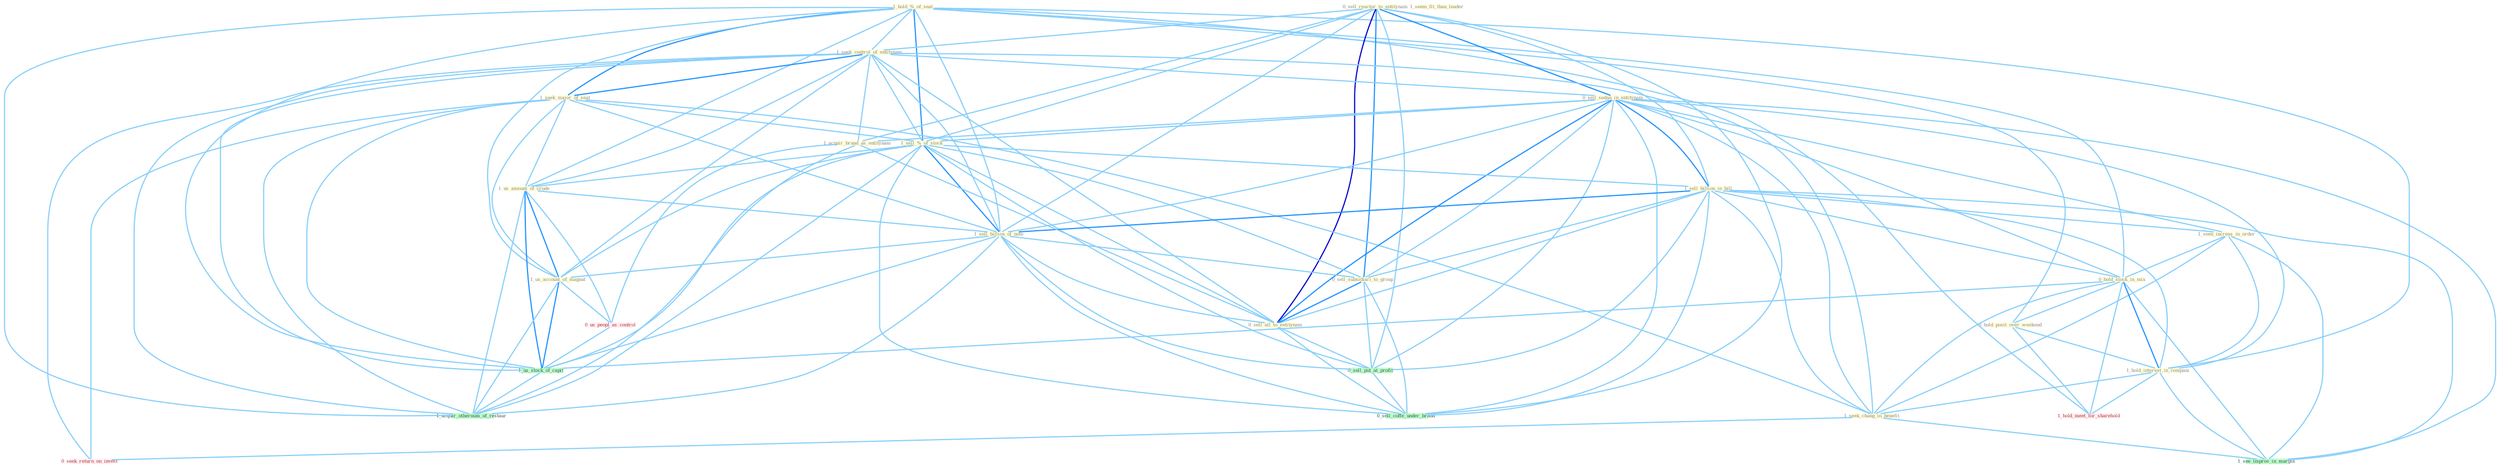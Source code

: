 Graph G{ 
    node
    [shape=polygon,style=filled,width=.5,height=.06,color="#BDFCC9",fixedsize=true,fontsize=4,
    fontcolor="#2f4f4f"];
    {node
    [color="#ffffe0", fontcolor="#8b7d6b"] "1_hold_%_of_seat " "0_sell_reactor_to_entitynam " "1_seek_control_of_entitynam " "1_seek_major_of_seat " "0_sell_sedan_in_entitynam " "1_sell_%_of_stock " "1_us_amount_of_crude " "1_sell_billion_in_bill " "1_sell_billion_of_note " "1_seen_increas_in_order " "1_acquir_brand_as_entitynam " "1_seem_fit_than_leader " "0_sell_subsidiari_to_group " "0_hold_stock_in_mix " "0_sell_all_to_entitynam " "1_us_account_of_magnat " "0_hold_posit_over_weekend " "1_hold_interest_in_compani " "1_seek_chang_in_benefit "}
{node [color="#fff0f5", fontcolor="#b22222"] "0_us_peopl_as_control " "0_seek_return_on_invest " "1_hold_meet_for_sharehold "}
edge [color="#B0E2FF"];

	"1_hold_%_of_seat " -- "1_seek_control_of_entitynam " [w="1", color="#87cefa" ];
	"1_hold_%_of_seat " -- "1_seek_major_of_seat " [w="2", color="#1e90ff" , len=0.8];
	"1_hold_%_of_seat " -- "1_sell_%_of_stock " [w="2", color="#1e90ff" , len=0.8];
	"1_hold_%_of_seat " -- "1_us_amount_of_crude " [w="1", color="#87cefa" ];
	"1_hold_%_of_seat " -- "1_sell_billion_of_note " [w="1", color="#87cefa" ];
	"1_hold_%_of_seat " -- "0_hold_stock_in_mix " [w="1", color="#87cefa" ];
	"1_hold_%_of_seat " -- "1_us_account_of_magnat " [w="1", color="#87cefa" ];
	"1_hold_%_of_seat " -- "0_hold_posit_over_weekend " [w="1", color="#87cefa" ];
	"1_hold_%_of_seat " -- "1_hold_interest_in_compani " [w="1", color="#87cefa" ];
	"1_hold_%_of_seat " -- "1_us_stock_of_capit " [w="1", color="#87cefa" ];
	"1_hold_%_of_seat " -- "1_hold_meet_for_sharehold " [w="1", color="#87cefa" ];
	"1_hold_%_of_seat " -- "1_acquir_othernum_of_restaur " [w="1", color="#87cefa" ];
	"0_sell_reactor_to_entitynam " -- "1_seek_control_of_entitynam " [w="1", color="#87cefa" ];
	"0_sell_reactor_to_entitynam " -- "0_sell_sedan_in_entitynam " [w="2", color="#1e90ff" , len=0.8];
	"0_sell_reactor_to_entitynam " -- "1_sell_%_of_stock " [w="1", color="#87cefa" ];
	"0_sell_reactor_to_entitynam " -- "1_sell_billion_in_bill " [w="1", color="#87cefa" ];
	"0_sell_reactor_to_entitynam " -- "1_sell_billion_of_note " [w="1", color="#87cefa" ];
	"0_sell_reactor_to_entitynam " -- "1_acquir_brand_as_entitynam " [w="1", color="#87cefa" ];
	"0_sell_reactor_to_entitynam " -- "0_sell_subsidiari_to_group " [w="2", color="#1e90ff" , len=0.8];
	"0_sell_reactor_to_entitynam " -- "0_sell_all_to_entitynam " [w="3", color="#0000cd" , len=0.6];
	"0_sell_reactor_to_entitynam " -- "0_sell_put_at_profit " [w="1", color="#87cefa" ];
	"0_sell_reactor_to_entitynam " -- "0_sell_coffe_under_brand " [w="1", color="#87cefa" ];
	"1_seek_control_of_entitynam " -- "1_seek_major_of_seat " [w="2", color="#1e90ff" , len=0.8];
	"1_seek_control_of_entitynam " -- "0_sell_sedan_in_entitynam " [w="1", color="#87cefa" ];
	"1_seek_control_of_entitynam " -- "1_sell_%_of_stock " [w="1", color="#87cefa" ];
	"1_seek_control_of_entitynam " -- "1_us_amount_of_crude " [w="1", color="#87cefa" ];
	"1_seek_control_of_entitynam " -- "1_sell_billion_of_note " [w="1", color="#87cefa" ];
	"1_seek_control_of_entitynam " -- "1_acquir_brand_as_entitynam " [w="1", color="#87cefa" ];
	"1_seek_control_of_entitynam " -- "0_sell_all_to_entitynam " [w="1", color="#87cefa" ];
	"1_seek_control_of_entitynam " -- "1_us_account_of_magnat " [w="1", color="#87cefa" ];
	"1_seek_control_of_entitynam " -- "1_seek_chang_in_benefit " [w="1", color="#87cefa" ];
	"1_seek_control_of_entitynam " -- "0_seek_return_on_invest " [w="1", color="#87cefa" ];
	"1_seek_control_of_entitynam " -- "1_us_stock_of_capit " [w="1", color="#87cefa" ];
	"1_seek_control_of_entitynam " -- "1_acquir_othernum_of_restaur " [w="1", color="#87cefa" ];
	"1_seek_major_of_seat " -- "1_sell_%_of_stock " [w="1", color="#87cefa" ];
	"1_seek_major_of_seat " -- "1_us_amount_of_crude " [w="1", color="#87cefa" ];
	"1_seek_major_of_seat " -- "1_sell_billion_of_note " [w="1", color="#87cefa" ];
	"1_seek_major_of_seat " -- "1_us_account_of_magnat " [w="1", color="#87cefa" ];
	"1_seek_major_of_seat " -- "1_seek_chang_in_benefit " [w="1", color="#87cefa" ];
	"1_seek_major_of_seat " -- "0_seek_return_on_invest " [w="1", color="#87cefa" ];
	"1_seek_major_of_seat " -- "1_us_stock_of_capit " [w="1", color="#87cefa" ];
	"1_seek_major_of_seat " -- "1_acquir_othernum_of_restaur " [w="1", color="#87cefa" ];
	"0_sell_sedan_in_entitynam " -- "1_sell_%_of_stock " [w="1", color="#87cefa" ];
	"0_sell_sedan_in_entitynam " -- "1_sell_billion_in_bill " [w="2", color="#1e90ff" , len=0.8];
	"0_sell_sedan_in_entitynam " -- "1_sell_billion_of_note " [w="1", color="#87cefa" ];
	"0_sell_sedan_in_entitynam " -- "1_seen_increas_in_order " [w="1", color="#87cefa" ];
	"0_sell_sedan_in_entitynam " -- "1_acquir_brand_as_entitynam " [w="1", color="#87cefa" ];
	"0_sell_sedan_in_entitynam " -- "0_sell_subsidiari_to_group " [w="1", color="#87cefa" ];
	"0_sell_sedan_in_entitynam " -- "0_hold_stock_in_mix " [w="1", color="#87cefa" ];
	"0_sell_sedan_in_entitynam " -- "0_sell_all_to_entitynam " [w="2", color="#1e90ff" , len=0.8];
	"0_sell_sedan_in_entitynam " -- "1_hold_interest_in_compani " [w="1", color="#87cefa" ];
	"0_sell_sedan_in_entitynam " -- "1_seek_chang_in_benefit " [w="1", color="#87cefa" ];
	"0_sell_sedan_in_entitynam " -- "0_sell_put_at_profit " [w="1", color="#87cefa" ];
	"0_sell_sedan_in_entitynam " -- "1_see_improv_in_margin " [w="1", color="#87cefa" ];
	"0_sell_sedan_in_entitynam " -- "0_sell_coffe_under_brand " [w="1", color="#87cefa" ];
	"1_sell_%_of_stock " -- "1_us_amount_of_crude " [w="1", color="#87cefa" ];
	"1_sell_%_of_stock " -- "1_sell_billion_in_bill " [w="1", color="#87cefa" ];
	"1_sell_%_of_stock " -- "1_sell_billion_of_note " [w="2", color="#1e90ff" , len=0.8];
	"1_sell_%_of_stock " -- "0_sell_subsidiari_to_group " [w="1", color="#87cefa" ];
	"1_sell_%_of_stock " -- "0_sell_all_to_entitynam " [w="1", color="#87cefa" ];
	"1_sell_%_of_stock " -- "1_us_account_of_magnat " [w="1", color="#87cefa" ];
	"1_sell_%_of_stock " -- "0_sell_put_at_profit " [w="1", color="#87cefa" ];
	"1_sell_%_of_stock " -- "1_us_stock_of_capit " [w="1", color="#87cefa" ];
	"1_sell_%_of_stock " -- "0_sell_coffe_under_brand " [w="1", color="#87cefa" ];
	"1_sell_%_of_stock " -- "1_acquir_othernum_of_restaur " [w="1", color="#87cefa" ];
	"1_us_amount_of_crude " -- "1_sell_billion_of_note " [w="1", color="#87cefa" ];
	"1_us_amount_of_crude " -- "1_us_account_of_magnat " [w="2", color="#1e90ff" , len=0.8];
	"1_us_amount_of_crude " -- "0_us_peopl_as_control " [w="1", color="#87cefa" ];
	"1_us_amount_of_crude " -- "1_us_stock_of_capit " [w="2", color="#1e90ff" , len=0.8];
	"1_us_amount_of_crude " -- "1_acquir_othernum_of_restaur " [w="1", color="#87cefa" ];
	"1_sell_billion_in_bill " -- "1_sell_billion_of_note " [w="2", color="#1e90ff" , len=0.8];
	"1_sell_billion_in_bill " -- "1_seen_increas_in_order " [w="1", color="#87cefa" ];
	"1_sell_billion_in_bill " -- "0_sell_subsidiari_to_group " [w="1", color="#87cefa" ];
	"1_sell_billion_in_bill " -- "0_hold_stock_in_mix " [w="1", color="#87cefa" ];
	"1_sell_billion_in_bill " -- "0_sell_all_to_entitynam " [w="1", color="#87cefa" ];
	"1_sell_billion_in_bill " -- "1_hold_interest_in_compani " [w="1", color="#87cefa" ];
	"1_sell_billion_in_bill " -- "1_seek_chang_in_benefit " [w="1", color="#87cefa" ];
	"1_sell_billion_in_bill " -- "0_sell_put_at_profit " [w="1", color="#87cefa" ];
	"1_sell_billion_in_bill " -- "1_see_improv_in_margin " [w="1", color="#87cefa" ];
	"1_sell_billion_in_bill " -- "0_sell_coffe_under_brand " [w="1", color="#87cefa" ];
	"1_sell_billion_of_note " -- "0_sell_subsidiari_to_group " [w="1", color="#87cefa" ];
	"1_sell_billion_of_note " -- "0_sell_all_to_entitynam " [w="1", color="#87cefa" ];
	"1_sell_billion_of_note " -- "1_us_account_of_magnat " [w="1", color="#87cefa" ];
	"1_sell_billion_of_note " -- "0_sell_put_at_profit " [w="1", color="#87cefa" ];
	"1_sell_billion_of_note " -- "1_us_stock_of_capit " [w="1", color="#87cefa" ];
	"1_sell_billion_of_note " -- "0_sell_coffe_under_brand " [w="1", color="#87cefa" ];
	"1_sell_billion_of_note " -- "1_acquir_othernum_of_restaur " [w="1", color="#87cefa" ];
	"1_seen_increas_in_order " -- "0_hold_stock_in_mix " [w="1", color="#87cefa" ];
	"1_seen_increas_in_order " -- "1_hold_interest_in_compani " [w="1", color="#87cefa" ];
	"1_seen_increas_in_order " -- "1_seek_chang_in_benefit " [w="1", color="#87cefa" ];
	"1_seen_increas_in_order " -- "1_see_improv_in_margin " [w="1", color="#87cefa" ];
	"1_acquir_brand_as_entitynam " -- "0_sell_all_to_entitynam " [w="1", color="#87cefa" ];
	"1_acquir_brand_as_entitynam " -- "0_us_peopl_as_control " [w="1", color="#87cefa" ];
	"1_acquir_brand_as_entitynam " -- "1_acquir_othernum_of_restaur " [w="1", color="#87cefa" ];
	"0_sell_subsidiari_to_group " -- "0_sell_all_to_entitynam " [w="2", color="#1e90ff" , len=0.8];
	"0_sell_subsidiari_to_group " -- "0_sell_put_at_profit " [w="1", color="#87cefa" ];
	"0_sell_subsidiari_to_group " -- "0_sell_coffe_under_brand " [w="1", color="#87cefa" ];
	"0_hold_stock_in_mix " -- "0_hold_posit_over_weekend " [w="1", color="#87cefa" ];
	"0_hold_stock_in_mix " -- "1_hold_interest_in_compani " [w="2", color="#1e90ff" , len=0.8];
	"0_hold_stock_in_mix " -- "1_seek_chang_in_benefit " [w="1", color="#87cefa" ];
	"0_hold_stock_in_mix " -- "1_us_stock_of_capit " [w="1", color="#87cefa" ];
	"0_hold_stock_in_mix " -- "1_see_improv_in_margin " [w="1", color="#87cefa" ];
	"0_hold_stock_in_mix " -- "1_hold_meet_for_sharehold " [w="1", color="#87cefa" ];
	"0_sell_all_to_entitynam " -- "0_sell_put_at_profit " [w="1", color="#87cefa" ];
	"0_sell_all_to_entitynam " -- "0_sell_coffe_under_brand " [w="1", color="#87cefa" ];
	"1_us_account_of_magnat " -- "0_us_peopl_as_control " [w="1", color="#87cefa" ];
	"1_us_account_of_magnat " -- "1_us_stock_of_capit " [w="2", color="#1e90ff" , len=0.8];
	"1_us_account_of_magnat " -- "1_acquir_othernum_of_restaur " [w="1", color="#87cefa" ];
	"0_hold_posit_over_weekend " -- "1_hold_interest_in_compani " [w="1", color="#87cefa" ];
	"0_hold_posit_over_weekend " -- "1_hold_meet_for_sharehold " [w="1", color="#87cefa" ];
	"1_hold_interest_in_compani " -- "1_seek_chang_in_benefit " [w="1", color="#87cefa" ];
	"1_hold_interest_in_compani " -- "1_see_improv_in_margin " [w="1", color="#87cefa" ];
	"1_hold_interest_in_compani " -- "1_hold_meet_for_sharehold " [w="1", color="#87cefa" ];
	"1_seek_chang_in_benefit " -- "0_seek_return_on_invest " [w="1", color="#87cefa" ];
	"1_seek_chang_in_benefit " -- "1_see_improv_in_margin " [w="1", color="#87cefa" ];
	"0_us_peopl_as_control " -- "1_us_stock_of_capit " [w="1", color="#87cefa" ];
	"0_sell_put_at_profit " -- "0_sell_coffe_under_brand " [w="1", color="#87cefa" ];
	"1_us_stock_of_capit " -- "1_acquir_othernum_of_restaur " [w="1", color="#87cefa" ];
}